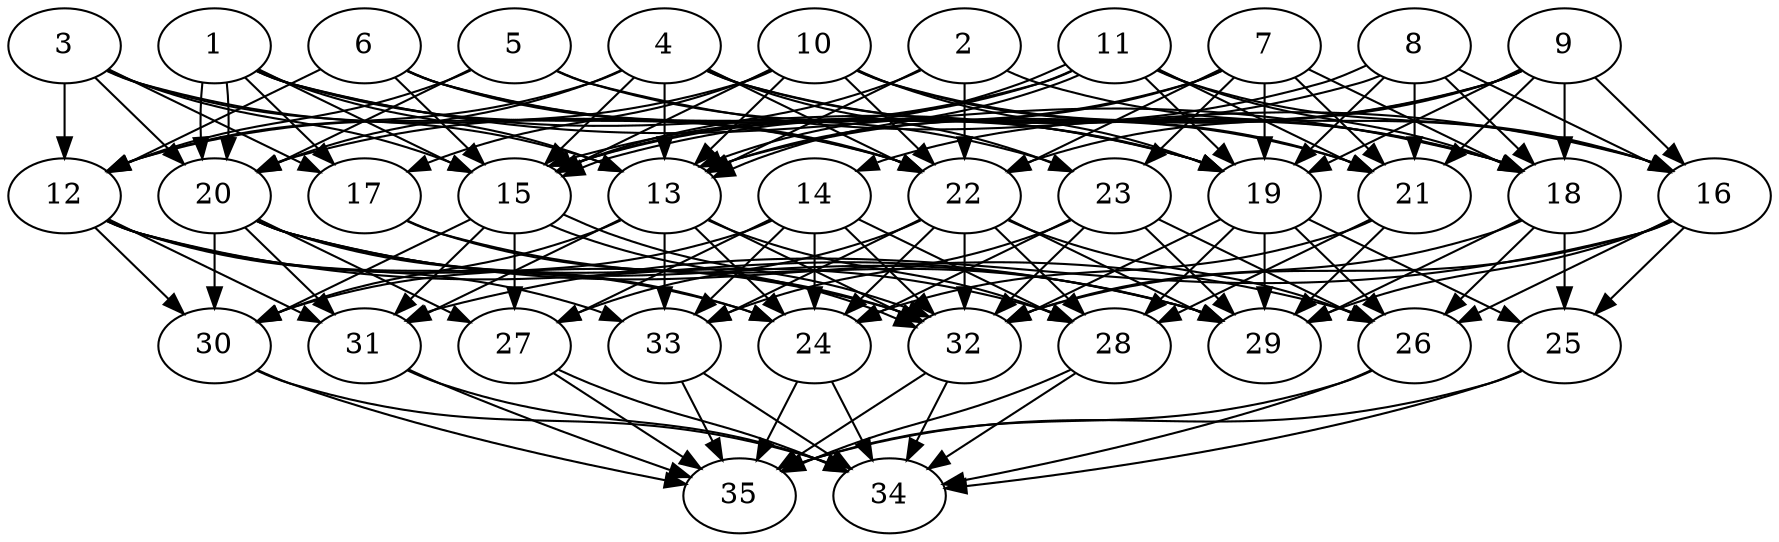 // DAG automatically generated by daggen at Thu Oct  3 14:05:37 2019
// ./daggen --dot -n 35 --ccr 0.3 --fat 0.7 --regular 0.9 --density 0.9 --mindata 5242880 --maxdata 52428800 
digraph G {
  1 [size="153036800", alpha="0.00", expect_size="45911040"] 
  1 -> 13 [size ="45911040"]
  1 -> 15 [size ="45911040"]
  1 -> 17 [size ="45911040"]
  1 -> 18 [size ="45911040"]
  1 -> 19 [size ="45911040"]
  1 -> 20 [size ="45911040"]
  1 -> 20 [size ="45911040"]
  1 -> 22 [size ="45911040"]
  2 [size="80462507", alpha="0.01", expect_size="24138752"] 
  2 -> 13 [size ="24138752"]
  2 -> 15 [size ="24138752"]
  2 -> 16 [size ="24138752"]
  2 -> 22 [size ="24138752"]
  3 [size="58098347", alpha="0.07", expect_size="17429504"] 
  3 -> 12 [size ="17429504"]
  3 -> 13 [size ="17429504"]
  3 -> 15 [size ="17429504"]
  3 -> 17 [size ="17429504"]
  3 -> 20 [size ="17429504"]
  3 -> 22 [size ="17429504"]
  4 [size="107786240", alpha="0.01", expect_size="32335872"] 
  4 -> 12 [size ="32335872"]
  4 -> 13 [size ="32335872"]
  4 -> 15 [size ="32335872"]
  4 -> 18 [size ="32335872"]
  4 -> 20 [size ="32335872"]
  4 -> 21 [size ="32335872"]
  4 -> 22 [size ="32335872"]
  4 -> 23 [size ="32335872"]
  5 [size="131317760", alpha="0.13", expect_size="39395328"] 
  5 -> 12 [size ="39395328"]
  5 -> 16 [size ="39395328"]
  5 -> 19 [size ="39395328"]
  5 -> 20 [size ="39395328"]
  6 [size="63675733", alpha="0.19", expect_size="19102720"] 
  6 -> 12 [size ="19102720"]
  6 -> 15 [size ="19102720"]
  6 -> 19 [size ="19102720"]
  6 -> 22 [size ="19102720"]
  6 -> 23 [size ="19102720"]
  7 [size="155764053", alpha="0.14", expect_size="46729216"] 
  7 -> 13 [size ="46729216"]
  7 -> 15 [size ="46729216"]
  7 -> 18 [size ="46729216"]
  7 -> 19 [size ="46729216"]
  7 -> 21 [size ="46729216"]
  7 -> 22 [size ="46729216"]
  7 -> 23 [size ="46729216"]
  8 [size="112677547", alpha="0.15", expect_size="33803264"] 
  8 -> 15 [size ="33803264"]
  8 -> 15 [size ="33803264"]
  8 -> 16 [size ="33803264"]
  8 -> 18 [size ="33803264"]
  8 -> 19 [size ="33803264"]
  8 -> 21 [size ="33803264"]
  9 [size="149940907", alpha="0.02", expect_size="44982272"] 
  9 -> 13 [size ="44982272"]
  9 -> 14 [size ="44982272"]
  9 -> 16 [size ="44982272"]
  9 -> 18 [size ="44982272"]
  9 -> 19 [size ="44982272"]
  9 -> 21 [size ="44982272"]
  9 -> 22 [size ="44982272"]
  10 [size="63651840", alpha="0.03", expect_size="19095552"] 
  10 -> 12 [size ="19095552"]
  10 -> 13 [size ="19095552"]
  10 -> 15 [size ="19095552"]
  10 -> 17 [size ="19095552"]
  10 -> 18 [size ="19095552"]
  10 -> 19 [size ="19095552"]
  10 -> 21 [size ="19095552"]
  10 -> 22 [size ="19095552"]
  11 [size="25586347", alpha="0.15", expect_size="7675904"] 
  11 -> 13 [size ="7675904"]
  11 -> 13 [size ="7675904"]
  11 -> 15 [size ="7675904"]
  11 -> 16 [size ="7675904"]
  11 -> 18 [size ="7675904"]
  11 -> 19 [size ="7675904"]
  11 -> 20 [size ="7675904"]
  11 -> 21 [size ="7675904"]
  12 [size="27296427", alpha="0.08", expect_size="8188928"] 
  12 -> 24 [size ="8188928"]
  12 -> 29 [size ="8188928"]
  12 -> 30 [size ="8188928"]
  12 -> 31 [size ="8188928"]
  12 -> 32 [size ="8188928"]
  12 -> 33 [size ="8188928"]
  13 [size="35194880", alpha="0.12", expect_size="10558464"] 
  13 -> 24 [size ="10558464"]
  13 -> 28 [size ="10558464"]
  13 -> 30 [size ="10558464"]
  13 -> 31 [size ="10558464"]
  13 -> 32 [size ="10558464"]
  13 -> 33 [size ="10558464"]
  14 [size="89733120", alpha="0.04", expect_size="26919936"] 
  14 -> 24 [size ="26919936"]
  14 -> 27 [size ="26919936"]
  14 -> 28 [size ="26919936"]
  14 -> 30 [size ="26919936"]
  14 -> 32 [size ="26919936"]
  14 -> 33 [size ="26919936"]
  15 [size="99024213", alpha="0.00", expect_size="29707264"] 
  15 -> 27 [size ="29707264"]
  15 -> 30 [size ="29707264"]
  15 -> 31 [size ="29707264"]
  15 -> 32 [size ="29707264"]
  15 -> 32 [size ="29707264"]
  16 [size="46540800", alpha="0.09", expect_size="13962240"] 
  16 -> 25 [size ="13962240"]
  16 -> 26 [size ="13962240"]
  16 -> 29 [size ="13962240"]
  16 -> 31 [size ="13962240"]
  16 -> 32 [size ="13962240"]
  17 [size="35601067", alpha="0.06", expect_size="10680320"] 
  17 -> 29 [size ="10680320"]
  17 -> 32 [size ="10680320"]
  18 [size="143329280", alpha="0.16", expect_size="42998784"] 
  18 -> 25 [size ="42998784"]
  18 -> 26 [size ="42998784"]
  18 -> 29 [size ="42998784"]
  18 -> 32 [size ="42998784"]
  19 [size="104611840", alpha="0.17", expect_size="31383552"] 
  19 -> 25 [size ="31383552"]
  19 -> 26 [size ="31383552"]
  19 -> 28 [size ="31383552"]
  19 -> 29 [size ="31383552"]
  19 -> 32 [size ="31383552"]
  20 [size="118200320", alpha="0.13", expect_size="35460096"] 
  20 -> 24 [size ="35460096"]
  20 -> 26 [size ="35460096"]
  20 -> 27 [size ="35460096"]
  20 -> 28 [size ="35460096"]
  20 -> 29 [size ="35460096"]
  20 -> 30 [size ="35460096"]
  20 -> 31 [size ="35460096"]
  21 [size="142759253", alpha="0.05", expect_size="42827776"] 
  21 -> 24 [size ="42827776"]
  21 -> 28 [size ="42827776"]
  21 -> 29 [size ="42827776"]
  22 [size="106468693", alpha="0.06", expect_size="31940608"] 
  22 -> 24 [size ="31940608"]
  22 -> 26 [size ="31940608"]
  22 -> 27 [size ="31940608"]
  22 -> 28 [size ="31940608"]
  22 -> 29 [size ="31940608"]
  22 -> 32 [size ="31940608"]
  22 -> 33 [size ="31940608"]
  23 [size="168284160", alpha="0.11", expect_size="50485248"] 
  23 -> 24 [size ="50485248"]
  23 -> 26 [size ="50485248"]
  23 -> 29 [size ="50485248"]
  23 -> 32 [size ="50485248"]
  23 -> 33 [size ="50485248"]
  24 [size="109202773", alpha="0.09", expect_size="32760832"] 
  24 -> 34 [size ="32760832"]
  24 -> 35 [size ="32760832"]
  25 [size="141093547", alpha="0.00", expect_size="42328064"] 
  25 -> 34 [size ="42328064"]
  25 -> 35 [size ="42328064"]
  26 [size="144005120", alpha="0.18", expect_size="43201536"] 
  26 -> 34 [size ="43201536"]
  26 -> 35 [size ="43201536"]
  27 [size="54876160", alpha="0.13", expect_size="16462848"] 
  27 -> 34 [size ="16462848"]
  27 -> 35 [size ="16462848"]
  28 [size="101055147", alpha="0.20", expect_size="30316544"] 
  28 -> 34 [size ="30316544"]
  28 -> 35 [size ="30316544"]
  29 [size="71369387", alpha="0.04", expect_size="21410816"] 
  30 [size="50462720", alpha="0.14", expect_size="15138816"] 
  30 -> 34 [size ="15138816"]
  30 -> 35 [size ="15138816"]
  31 [size="149671253", alpha="0.05", expect_size="44901376"] 
  31 -> 34 [size ="44901376"]
  31 -> 35 [size ="44901376"]
  32 [size="32699733", alpha="0.17", expect_size="9809920"] 
  32 -> 34 [size ="9809920"]
  32 -> 35 [size ="9809920"]
  33 [size="77114027", alpha="0.12", expect_size="23134208"] 
  33 -> 34 [size ="23134208"]
  33 -> 35 [size ="23134208"]
  34 [size="166246400", alpha="0.15", expect_size="49873920"] 
  35 [size="75837440", alpha="0.09", expect_size="22751232"] 
}
